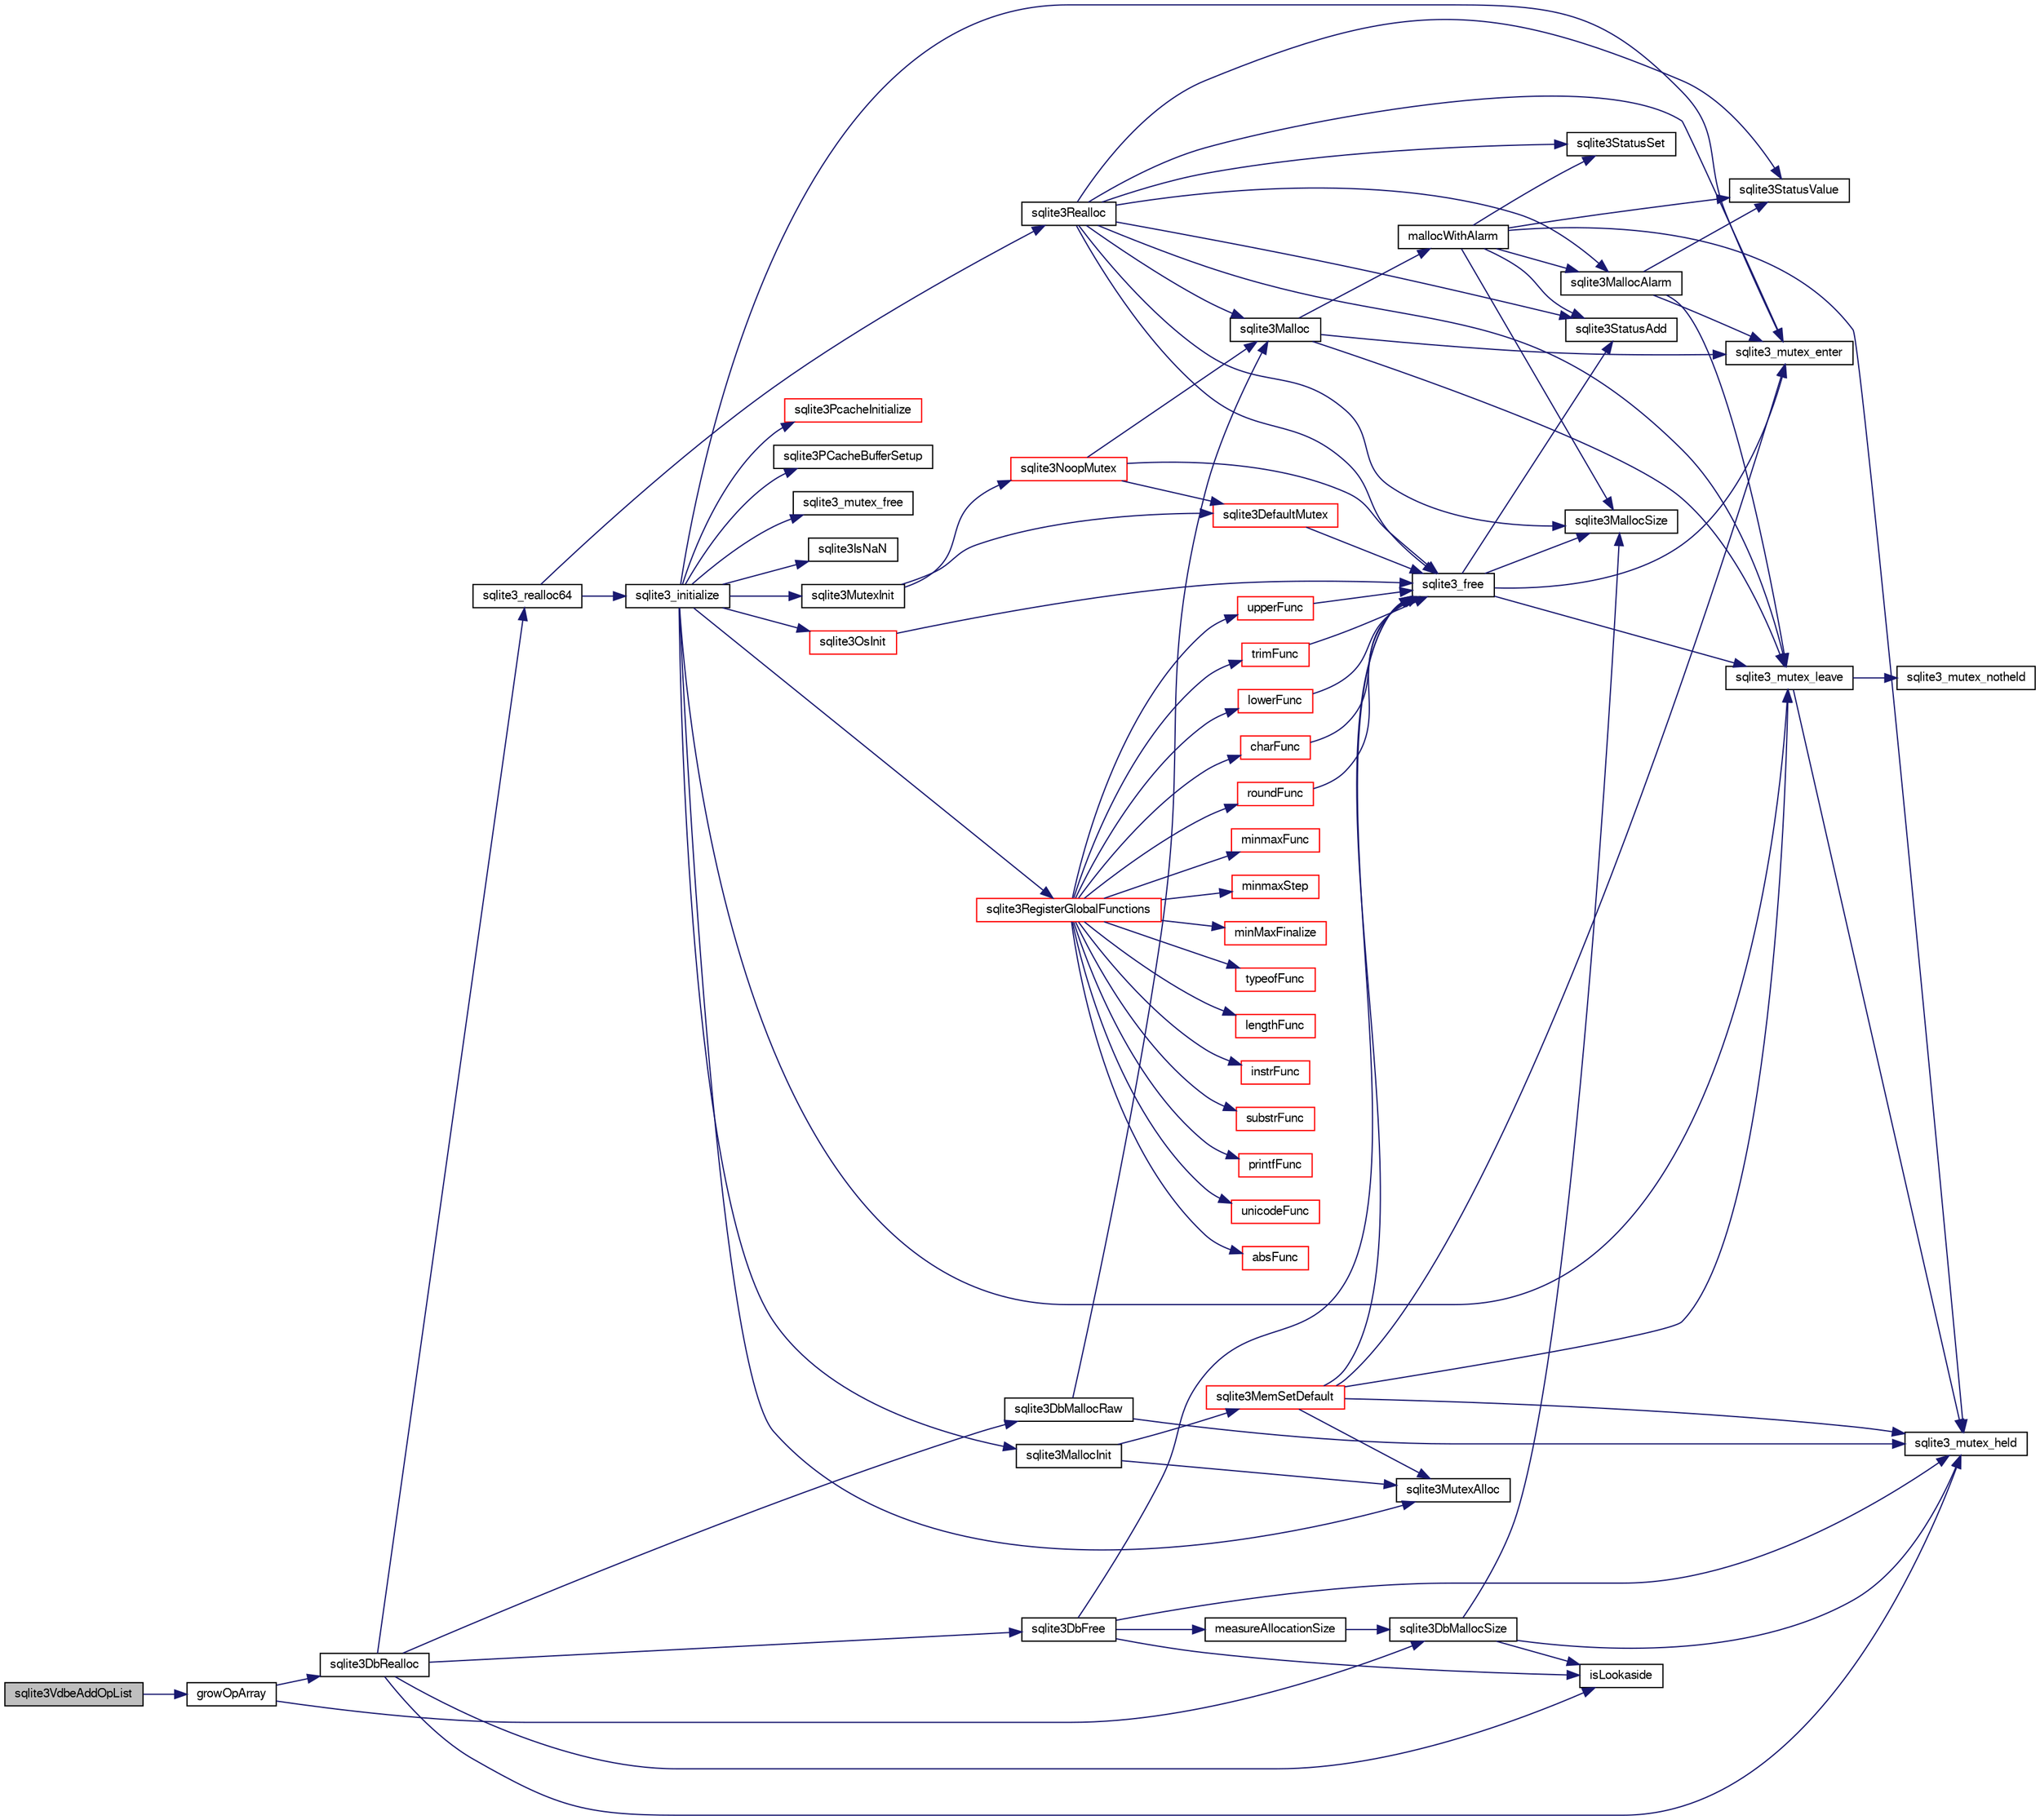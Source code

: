 digraph "sqlite3VdbeAddOpList"
{
  edge [fontname="FreeSans",fontsize="10",labelfontname="FreeSans",labelfontsize="10"];
  node [fontname="FreeSans",fontsize="10",shape=record];
  rankdir="LR";
  Node743662 [label="sqlite3VdbeAddOpList",height=0.2,width=0.4,color="black", fillcolor="grey75", style="filled", fontcolor="black"];
  Node743662 -> Node743663 [color="midnightblue",fontsize="10",style="solid",fontname="FreeSans"];
  Node743663 [label="growOpArray",height=0.2,width=0.4,color="black", fillcolor="white", style="filled",URL="$sqlite3_8c.html#adb00b9ead01ffe0d757d5a6d0853ada5"];
  Node743663 -> Node743664 [color="midnightblue",fontsize="10",style="solid",fontname="FreeSans"];
  Node743664 [label="sqlite3DbRealloc",height=0.2,width=0.4,color="black", fillcolor="white", style="filled",URL="$sqlite3_8c.html#ae028f4902a9d29bcaf310ff289ee87dc"];
  Node743664 -> Node743665 [color="midnightblue",fontsize="10",style="solid",fontname="FreeSans"];
  Node743665 [label="sqlite3_mutex_held",height=0.2,width=0.4,color="black", fillcolor="white", style="filled",URL="$sqlite3_8c.html#acf77da68932b6bc163c5e68547ecc3e7"];
  Node743664 -> Node743666 [color="midnightblue",fontsize="10",style="solid",fontname="FreeSans"];
  Node743666 [label="sqlite3DbMallocRaw",height=0.2,width=0.4,color="black", fillcolor="white", style="filled",URL="$sqlite3_8c.html#abbe8be0cf7175e11ddc3e2218fad924e"];
  Node743666 -> Node743665 [color="midnightblue",fontsize="10",style="solid",fontname="FreeSans"];
  Node743666 -> Node743667 [color="midnightblue",fontsize="10",style="solid",fontname="FreeSans"];
  Node743667 [label="sqlite3Malloc",height=0.2,width=0.4,color="black", fillcolor="white", style="filled",URL="$sqlite3_8c.html#a361a2eaa846b1885f123abe46f5d8b2b"];
  Node743667 -> Node743668 [color="midnightblue",fontsize="10",style="solid",fontname="FreeSans"];
  Node743668 [label="sqlite3_mutex_enter",height=0.2,width=0.4,color="black", fillcolor="white", style="filled",URL="$sqlite3_8c.html#a1c12cde690bd89f104de5cbad12a6bf5"];
  Node743667 -> Node743669 [color="midnightblue",fontsize="10",style="solid",fontname="FreeSans"];
  Node743669 [label="mallocWithAlarm",height=0.2,width=0.4,color="black", fillcolor="white", style="filled",URL="$sqlite3_8c.html#ab070d5cf8e48ec8a6a43cf025d48598b"];
  Node743669 -> Node743665 [color="midnightblue",fontsize="10",style="solid",fontname="FreeSans"];
  Node743669 -> Node743670 [color="midnightblue",fontsize="10",style="solid",fontname="FreeSans"];
  Node743670 [label="sqlite3StatusSet",height=0.2,width=0.4,color="black", fillcolor="white", style="filled",URL="$sqlite3_8c.html#afec7586c01fcb5ea17dc9d7725a589d9"];
  Node743669 -> Node743671 [color="midnightblue",fontsize="10",style="solid",fontname="FreeSans"];
  Node743671 [label="sqlite3StatusValue",height=0.2,width=0.4,color="black", fillcolor="white", style="filled",URL="$sqlite3_8c.html#a30b8ac296c6e200c1fa57708d52c6ef6"];
  Node743669 -> Node743672 [color="midnightblue",fontsize="10",style="solid",fontname="FreeSans"];
  Node743672 [label="sqlite3MallocAlarm",height=0.2,width=0.4,color="black", fillcolor="white", style="filled",URL="$sqlite3_8c.html#ada66988e8471d1198f3219c062377508"];
  Node743672 -> Node743671 [color="midnightblue",fontsize="10",style="solid",fontname="FreeSans"];
  Node743672 -> Node743673 [color="midnightblue",fontsize="10",style="solid",fontname="FreeSans"];
  Node743673 [label="sqlite3_mutex_leave",height=0.2,width=0.4,color="black", fillcolor="white", style="filled",URL="$sqlite3_8c.html#a5838d235601dbd3c1fa993555c6bcc93"];
  Node743673 -> Node743665 [color="midnightblue",fontsize="10",style="solid",fontname="FreeSans"];
  Node743673 -> Node743674 [color="midnightblue",fontsize="10",style="solid",fontname="FreeSans"];
  Node743674 [label="sqlite3_mutex_notheld",height=0.2,width=0.4,color="black", fillcolor="white", style="filled",URL="$sqlite3_8c.html#a83967c837c1c000d3b5adcfaa688f5dc"];
  Node743672 -> Node743668 [color="midnightblue",fontsize="10",style="solid",fontname="FreeSans"];
  Node743669 -> Node743675 [color="midnightblue",fontsize="10",style="solid",fontname="FreeSans"];
  Node743675 [label="sqlite3MallocSize",height=0.2,width=0.4,color="black", fillcolor="white", style="filled",URL="$sqlite3_8c.html#acf5d2a5f35270bafb050bd2def576955"];
  Node743669 -> Node743676 [color="midnightblue",fontsize="10",style="solid",fontname="FreeSans"];
  Node743676 [label="sqlite3StatusAdd",height=0.2,width=0.4,color="black", fillcolor="white", style="filled",URL="$sqlite3_8c.html#afa029f93586aeab4cc85360905dae9cd"];
  Node743667 -> Node743673 [color="midnightblue",fontsize="10",style="solid",fontname="FreeSans"];
  Node743664 -> Node743677 [color="midnightblue",fontsize="10",style="solid",fontname="FreeSans"];
  Node743677 [label="isLookaside",height=0.2,width=0.4,color="black", fillcolor="white", style="filled",URL="$sqlite3_8c.html#a770fa05ff9717b75e16f4d968a77b897"];
  Node743664 -> Node743678 [color="midnightblue",fontsize="10",style="solid",fontname="FreeSans"];
  Node743678 [label="sqlite3DbFree",height=0.2,width=0.4,color="black", fillcolor="white", style="filled",URL="$sqlite3_8c.html#ac70ab821a6607b4a1b909582dc37a069"];
  Node743678 -> Node743665 [color="midnightblue",fontsize="10",style="solid",fontname="FreeSans"];
  Node743678 -> Node743679 [color="midnightblue",fontsize="10",style="solid",fontname="FreeSans"];
  Node743679 [label="measureAllocationSize",height=0.2,width=0.4,color="black", fillcolor="white", style="filled",URL="$sqlite3_8c.html#a45731e644a22fdb756e2b6337224217a"];
  Node743679 -> Node743680 [color="midnightblue",fontsize="10",style="solid",fontname="FreeSans"];
  Node743680 [label="sqlite3DbMallocSize",height=0.2,width=0.4,color="black", fillcolor="white", style="filled",URL="$sqlite3_8c.html#aa397e5a8a03495203a0767abf0a71f86"];
  Node743680 -> Node743675 [color="midnightblue",fontsize="10",style="solid",fontname="FreeSans"];
  Node743680 -> Node743665 [color="midnightblue",fontsize="10",style="solid",fontname="FreeSans"];
  Node743680 -> Node743677 [color="midnightblue",fontsize="10",style="solid",fontname="FreeSans"];
  Node743678 -> Node743677 [color="midnightblue",fontsize="10",style="solid",fontname="FreeSans"];
  Node743678 -> Node743681 [color="midnightblue",fontsize="10",style="solid",fontname="FreeSans"];
  Node743681 [label="sqlite3_free",height=0.2,width=0.4,color="black", fillcolor="white", style="filled",URL="$sqlite3_8c.html#a6552349e36a8a691af5487999ab09519"];
  Node743681 -> Node743668 [color="midnightblue",fontsize="10",style="solid",fontname="FreeSans"];
  Node743681 -> Node743676 [color="midnightblue",fontsize="10",style="solid",fontname="FreeSans"];
  Node743681 -> Node743675 [color="midnightblue",fontsize="10",style="solid",fontname="FreeSans"];
  Node743681 -> Node743673 [color="midnightblue",fontsize="10",style="solid",fontname="FreeSans"];
  Node743664 -> Node743682 [color="midnightblue",fontsize="10",style="solid",fontname="FreeSans"];
  Node743682 [label="sqlite3_realloc64",height=0.2,width=0.4,color="black", fillcolor="white", style="filled",URL="$sqlite3_8c.html#a3765a714077ee547e811034236dc9ecd"];
  Node743682 -> Node743683 [color="midnightblue",fontsize="10",style="solid",fontname="FreeSans"];
  Node743683 [label="sqlite3_initialize",height=0.2,width=0.4,color="black", fillcolor="white", style="filled",URL="$sqlite3_8c.html#ab0c0ee2d5d4cf8b28e9572296a8861df"];
  Node743683 -> Node743684 [color="midnightblue",fontsize="10",style="solid",fontname="FreeSans"];
  Node743684 [label="sqlite3MutexInit",height=0.2,width=0.4,color="black", fillcolor="white", style="filled",URL="$sqlite3_8c.html#a7906afcdd1cdb3d0007eb932398a1158"];
  Node743684 -> Node743685 [color="midnightblue",fontsize="10",style="solid",fontname="FreeSans"];
  Node743685 [label="sqlite3DefaultMutex",height=0.2,width=0.4,color="red", fillcolor="white", style="filled",URL="$sqlite3_8c.html#ac895a71e325f9b2f9b862f737c17aca8"];
  Node743685 -> Node743681 [color="midnightblue",fontsize="10",style="solid",fontname="FreeSans"];
  Node743684 -> Node743694 [color="midnightblue",fontsize="10",style="solid",fontname="FreeSans"];
  Node743694 [label="sqlite3NoopMutex",height=0.2,width=0.4,color="red", fillcolor="white", style="filled",URL="$sqlite3_8c.html#a09742cde9ef371d94f8201d2cdb543e4"];
  Node743694 -> Node743667 [color="midnightblue",fontsize="10",style="solid",fontname="FreeSans"];
  Node743694 -> Node743681 [color="midnightblue",fontsize="10",style="solid",fontname="FreeSans"];
  Node743694 -> Node743685 [color="midnightblue",fontsize="10",style="solid",fontname="FreeSans"];
  Node743683 -> Node743702 [color="midnightblue",fontsize="10",style="solid",fontname="FreeSans"];
  Node743702 [label="sqlite3MutexAlloc",height=0.2,width=0.4,color="black", fillcolor="white", style="filled",URL="$sqlite3_8c.html#a0e3f432ee581f6876b590e7ad7e84e19"];
  Node743683 -> Node743668 [color="midnightblue",fontsize="10",style="solid",fontname="FreeSans"];
  Node743683 -> Node743703 [color="midnightblue",fontsize="10",style="solid",fontname="FreeSans"];
  Node743703 [label="sqlite3MallocInit",height=0.2,width=0.4,color="black", fillcolor="white", style="filled",URL="$sqlite3_8c.html#a9e06f9e7cad0d83ce80ab493c9533552"];
  Node743703 -> Node743704 [color="midnightblue",fontsize="10",style="solid",fontname="FreeSans"];
  Node743704 [label="sqlite3MemSetDefault",height=0.2,width=0.4,color="red", fillcolor="white", style="filled",URL="$sqlite3_8c.html#a162fbfd727e92c5f8f72625b5ff62549"];
  Node743704 -> Node743702 [color="midnightblue",fontsize="10",style="solid",fontname="FreeSans"];
  Node743704 -> Node743668 [color="midnightblue",fontsize="10",style="solid",fontname="FreeSans"];
  Node743704 -> Node743673 [color="midnightblue",fontsize="10",style="solid",fontname="FreeSans"];
  Node743704 -> Node743665 [color="midnightblue",fontsize="10",style="solid",fontname="FreeSans"];
  Node743704 -> Node743681 [color="midnightblue",fontsize="10",style="solid",fontname="FreeSans"];
  Node743703 -> Node743702 [color="midnightblue",fontsize="10",style="solid",fontname="FreeSans"];
  Node743683 -> Node743673 [color="midnightblue",fontsize="10",style="solid",fontname="FreeSans"];
  Node743683 -> Node743791 [color="midnightblue",fontsize="10",style="solid",fontname="FreeSans"];
  Node743791 [label="sqlite3RegisterGlobalFunctions",height=0.2,width=0.4,color="red", fillcolor="white", style="filled",URL="$sqlite3_8c.html#a9f75bd111010f29e1b8d74344473c4ec"];
  Node743791 -> Node743792 [color="midnightblue",fontsize="10",style="solid",fontname="FreeSans"];
  Node743792 [label="trimFunc",height=0.2,width=0.4,color="red", fillcolor="white", style="filled",URL="$sqlite3_8c.html#afad56dbe7f08139a630156e644b14704"];
  Node743792 -> Node743681 [color="midnightblue",fontsize="10",style="solid",fontname="FreeSans"];
  Node743791 -> Node743805 [color="midnightblue",fontsize="10",style="solid",fontname="FreeSans"];
  Node743805 [label="minmaxFunc",height=0.2,width=0.4,color="red", fillcolor="white", style="filled",URL="$sqlite3_8c.html#a4d00f48b948fd73cb70bcfd1efc0bfb0"];
  Node743791 -> Node743814 [color="midnightblue",fontsize="10",style="solid",fontname="FreeSans"];
  Node743814 [label="minmaxStep",height=0.2,width=0.4,color="red", fillcolor="white", style="filled",URL="$sqlite3_8c.html#a5b4c0da0f3b61d7ff25ebd30aa22cca4"];
  Node743791 -> Node743818 [color="midnightblue",fontsize="10",style="solid",fontname="FreeSans"];
  Node743818 [label="minMaxFinalize",height=0.2,width=0.4,color="red", fillcolor="white", style="filled",URL="$sqlite3_8c.html#a0439dd90934a2dee93517c50884d5924"];
  Node743791 -> Node743819 [color="midnightblue",fontsize="10",style="solid",fontname="FreeSans"];
  Node743819 [label="typeofFunc",height=0.2,width=0.4,color="red", fillcolor="white", style="filled",URL="$sqlite3_8c.html#aba6c564ff0d6b017de448469d0fb243f"];
  Node743791 -> Node743820 [color="midnightblue",fontsize="10",style="solid",fontname="FreeSans"];
  Node743820 [label="lengthFunc",height=0.2,width=0.4,color="red", fillcolor="white", style="filled",URL="$sqlite3_8c.html#affdabf006c37c26a1c3e325badb83546"];
  Node743791 -> Node743825 [color="midnightblue",fontsize="10",style="solid",fontname="FreeSans"];
  Node743825 [label="instrFunc",height=0.2,width=0.4,color="red", fillcolor="white", style="filled",URL="$sqlite3_8c.html#a8f86ca540b92ac28aaefaa126170cf8c"];
  Node743791 -> Node743827 [color="midnightblue",fontsize="10",style="solid",fontname="FreeSans"];
  Node743827 [label="substrFunc",height=0.2,width=0.4,color="red", fillcolor="white", style="filled",URL="$sqlite3_8c.html#a8a8739d9af5589338113371e440b2734"];
  Node743791 -> Node743832 [color="midnightblue",fontsize="10",style="solid",fontname="FreeSans"];
  Node743832 [label="printfFunc",height=0.2,width=0.4,color="red", fillcolor="white", style="filled",URL="$sqlite3_8c.html#a80ca21d434c7c5b6668bee721331dda8"];
  Node743791 -> Node743834 [color="midnightblue",fontsize="10",style="solid",fontname="FreeSans"];
  Node743834 [label="unicodeFunc",height=0.2,width=0.4,color="red", fillcolor="white", style="filled",URL="$sqlite3_8c.html#a1d3d012cbe2276d8d713be80884db355"];
  Node743791 -> Node743836 [color="midnightblue",fontsize="10",style="solid",fontname="FreeSans"];
  Node743836 [label="charFunc",height=0.2,width=0.4,color="red", fillcolor="white", style="filled",URL="$sqlite3_8c.html#ab9b72ce47fcea3c3b92e816435a0fd91"];
  Node743836 -> Node743681 [color="midnightblue",fontsize="10",style="solid",fontname="FreeSans"];
  Node743791 -> Node743837 [color="midnightblue",fontsize="10",style="solid",fontname="FreeSans"];
  Node743837 [label="absFunc",height=0.2,width=0.4,color="red", fillcolor="white", style="filled",URL="$sqlite3_8c.html#af271994a34f441432d50d7095e0ed23d"];
  Node743791 -> Node743842 [color="midnightblue",fontsize="10",style="solid",fontname="FreeSans"];
  Node743842 [label="roundFunc",height=0.2,width=0.4,color="red", fillcolor="white", style="filled",URL="$sqlite3_8c.html#a8c444ba254edc27891111b76e7ba85e7"];
  Node743842 -> Node743681 [color="midnightblue",fontsize="10",style="solid",fontname="FreeSans"];
  Node743791 -> Node743845 [color="midnightblue",fontsize="10",style="solid",fontname="FreeSans"];
  Node743845 [label="upperFunc",height=0.2,width=0.4,color="red", fillcolor="white", style="filled",URL="$sqlite3_8c.html#a8f26e491f9fd893cdb476c577f39f260"];
  Node743845 -> Node743681 [color="midnightblue",fontsize="10",style="solid",fontname="FreeSans"];
  Node743791 -> Node743846 [color="midnightblue",fontsize="10",style="solid",fontname="FreeSans"];
  Node743846 [label="lowerFunc",height=0.2,width=0.4,color="red", fillcolor="white", style="filled",URL="$sqlite3_8c.html#a37a07e2d7c0cb4c521e9c334596c89a7"];
  Node743846 -> Node743681 [color="midnightblue",fontsize="10",style="solid",fontname="FreeSans"];
  Node743683 -> Node743939 [color="midnightblue",fontsize="10",style="solid",fontname="FreeSans"];
  Node743939 [label="sqlite3PcacheInitialize",height=0.2,width=0.4,color="red", fillcolor="white", style="filled",URL="$sqlite3_8c.html#a2902c61ddc88bea002c4d69fe4052b1f"];
  Node743683 -> Node743940 [color="midnightblue",fontsize="10",style="solid",fontname="FreeSans"];
  Node743940 [label="sqlite3OsInit",height=0.2,width=0.4,color="red", fillcolor="white", style="filled",URL="$sqlite3_8c.html#afeaa886fe1ca086a30fd278b1d069762"];
  Node743940 -> Node743681 [color="midnightblue",fontsize="10",style="solid",fontname="FreeSans"];
  Node743683 -> Node743944 [color="midnightblue",fontsize="10",style="solid",fontname="FreeSans"];
  Node743944 [label="sqlite3PCacheBufferSetup",height=0.2,width=0.4,color="black", fillcolor="white", style="filled",URL="$sqlite3_8c.html#ad18a1eebefdfbc4254f473f7b0101937"];
  Node743683 -> Node743945 [color="midnightblue",fontsize="10",style="solid",fontname="FreeSans"];
  Node743945 [label="sqlite3_mutex_free",height=0.2,width=0.4,color="black", fillcolor="white", style="filled",URL="$sqlite3_8c.html#a2db2e72e08f6873afa9c61b0ec726fec"];
  Node743683 -> Node743727 [color="midnightblue",fontsize="10",style="solid",fontname="FreeSans"];
  Node743727 [label="sqlite3IsNaN",height=0.2,width=0.4,color="black", fillcolor="white", style="filled",URL="$sqlite3_8c.html#aed4d78203877c3486765ccbc7feebb50"];
  Node743682 -> Node743716 [color="midnightblue",fontsize="10",style="solid",fontname="FreeSans"];
  Node743716 [label="sqlite3Realloc",height=0.2,width=0.4,color="black", fillcolor="white", style="filled",URL="$sqlite3_8c.html#ad53aefdfc088f622e23ffe838201fe22"];
  Node743716 -> Node743667 [color="midnightblue",fontsize="10",style="solid",fontname="FreeSans"];
  Node743716 -> Node743681 [color="midnightblue",fontsize="10",style="solid",fontname="FreeSans"];
  Node743716 -> Node743675 [color="midnightblue",fontsize="10",style="solid",fontname="FreeSans"];
  Node743716 -> Node743668 [color="midnightblue",fontsize="10",style="solid",fontname="FreeSans"];
  Node743716 -> Node743670 [color="midnightblue",fontsize="10",style="solid",fontname="FreeSans"];
  Node743716 -> Node743671 [color="midnightblue",fontsize="10",style="solid",fontname="FreeSans"];
  Node743716 -> Node743672 [color="midnightblue",fontsize="10",style="solid",fontname="FreeSans"];
  Node743716 -> Node743676 [color="midnightblue",fontsize="10",style="solid",fontname="FreeSans"];
  Node743716 -> Node743673 [color="midnightblue",fontsize="10",style="solid",fontname="FreeSans"];
  Node743663 -> Node743680 [color="midnightblue",fontsize="10",style="solid",fontname="FreeSans"];
}
